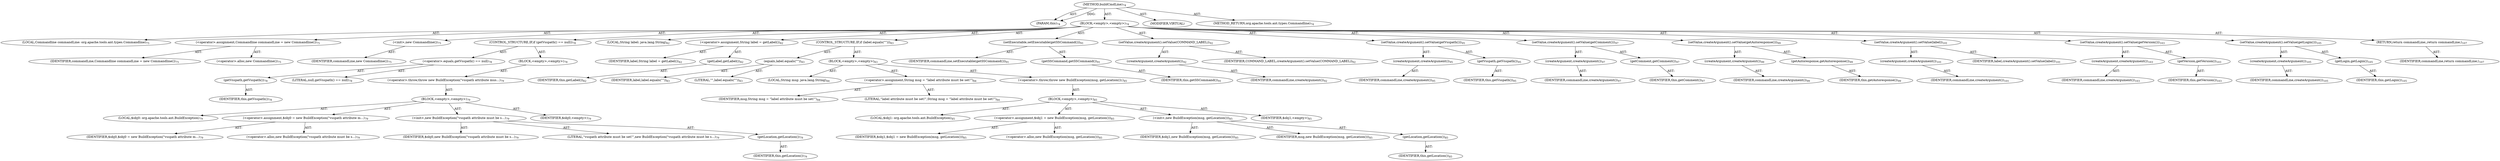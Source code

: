 digraph "buildCmdLine" {  
"111669149696" [label = <(METHOD,buildCmdLine)<SUB>74</SUB>> ]
"115964116992" [label = <(PARAM,this)<SUB>74</SUB>> ]
"25769803776" [label = <(BLOCK,&lt;empty&gt;,&lt;empty&gt;)<SUB>74</SUB>> ]
"94489280512" [label = <(LOCAL,Commandline commandLine: org.apache.tools.ant.types.Commandline)<SUB>75</SUB>> ]
"30064771072" [label = <(&lt;operator&gt;.assignment,Commandline commandLine = new Commandline())<SUB>75</SUB>> ]
"68719476746" [label = <(IDENTIFIER,commandLine,Commandline commandLine = new Commandline())<SUB>75</SUB>> ]
"30064771073" [label = <(&lt;operator&gt;.alloc,new Commandline())<SUB>75</SUB>> ]
"30064771074" [label = <(&lt;init&gt;,new Commandline())<SUB>75</SUB>> ]
"68719476747" [label = <(IDENTIFIER,commandLine,new Commandline())<SUB>75</SUB>> ]
"47244640256" [label = <(CONTROL_STRUCTURE,IF,if (getVsspath() == null))<SUB>78</SUB>> ]
"30064771075" [label = <(&lt;operator&gt;.equals,getVsspath() == null)<SUB>78</SUB>> ]
"30064771076" [label = <(getVsspath,getVsspath())<SUB>78</SUB>> ]
"68719476736" [label = <(IDENTIFIER,this,getVsspath())<SUB>78</SUB>> ]
"90194313216" [label = <(LITERAL,null,getVsspath() == null)<SUB>78</SUB>> ]
"25769803777" [label = <(BLOCK,&lt;empty&gt;,&lt;empty&gt;)<SUB>78</SUB>> ]
"30064771077" [label = <(&lt;operator&gt;.throw,throw new BuildException(&quot;vsspath attribute mus...)<SUB>79</SUB>> ]
"25769803778" [label = <(BLOCK,&lt;empty&gt;,&lt;empty&gt;)<SUB>79</SUB>> ]
"94489280513" [label = <(LOCAL,$obj0: org.apache.tools.ant.BuildException)<SUB>79</SUB>> ]
"30064771078" [label = <(&lt;operator&gt;.assignment,$obj0 = new BuildException(&quot;vsspath attribute m...)<SUB>79</SUB>> ]
"68719476748" [label = <(IDENTIFIER,$obj0,$obj0 = new BuildException(&quot;vsspath attribute m...)<SUB>79</SUB>> ]
"30064771079" [label = <(&lt;operator&gt;.alloc,new BuildException(&quot;vsspath attribute must be s...)<SUB>79</SUB>> ]
"30064771080" [label = <(&lt;init&gt;,new BuildException(&quot;vsspath attribute must be s...)<SUB>79</SUB>> ]
"68719476749" [label = <(IDENTIFIER,$obj0,new BuildException(&quot;vsspath attribute must be s...)<SUB>79</SUB>> ]
"90194313217" [label = <(LITERAL,&quot;vsspath attribute must be set!&quot;,new BuildException(&quot;vsspath attribute must be s...)<SUB>79</SUB>> ]
"30064771081" [label = <(getLocation,getLocation())<SUB>79</SUB>> ]
"68719476737" [label = <(IDENTIFIER,this,getLocation())<SUB>79</SUB>> ]
"68719476750" [label = <(IDENTIFIER,$obj0,&lt;empty&gt;)<SUB>79</SUB>> ]
"94489280514" [label = <(LOCAL,String label: java.lang.String)<SUB>82</SUB>> ]
"30064771082" [label = <(&lt;operator&gt;.assignment,String label = getLabel())<SUB>82</SUB>> ]
"68719476751" [label = <(IDENTIFIER,label,String label = getLabel())<SUB>82</SUB>> ]
"30064771083" [label = <(getLabel,getLabel())<SUB>82</SUB>> ]
"68719476738" [label = <(IDENTIFIER,this,getLabel())<SUB>82</SUB>> ]
"47244640257" [label = <(CONTROL_STRUCTURE,IF,if (label.equals(&quot;&quot;)))<SUB>83</SUB>> ]
"30064771084" [label = <(equals,label.equals(&quot;&quot;))<SUB>83</SUB>> ]
"68719476752" [label = <(IDENTIFIER,label,label.equals(&quot;&quot;))<SUB>83</SUB>> ]
"90194313218" [label = <(LITERAL,&quot;&quot;,label.equals(&quot;&quot;))<SUB>83</SUB>> ]
"25769803779" [label = <(BLOCK,&lt;empty&gt;,&lt;empty&gt;)<SUB>83</SUB>> ]
"94489280515" [label = <(LOCAL,String msg: java.lang.String)<SUB>84</SUB>> ]
"30064771085" [label = <(&lt;operator&gt;.assignment,String msg = &quot;label attribute must be set!&quot;)<SUB>84</SUB>> ]
"68719476753" [label = <(IDENTIFIER,msg,String msg = &quot;label attribute must be set!&quot;)<SUB>84</SUB>> ]
"90194313219" [label = <(LITERAL,&quot;label attribute must be set!&quot;,String msg = &quot;label attribute must be set!&quot;)<SUB>84</SUB>> ]
"30064771086" [label = <(&lt;operator&gt;.throw,throw new BuildException(msg, getLocation());)<SUB>85</SUB>> ]
"25769803780" [label = <(BLOCK,&lt;empty&gt;,&lt;empty&gt;)<SUB>85</SUB>> ]
"94489280516" [label = <(LOCAL,$obj1: org.apache.tools.ant.BuildException)<SUB>85</SUB>> ]
"30064771087" [label = <(&lt;operator&gt;.assignment,$obj1 = new BuildException(msg, getLocation()))<SUB>85</SUB>> ]
"68719476754" [label = <(IDENTIFIER,$obj1,$obj1 = new BuildException(msg, getLocation()))<SUB>85</SUB>> ]
"30064771088" [label = <(&lt;operator&gt;.alloc,new BuildException(msg, getLocation()))<SUB>85</SUB>> ]
"30064771089" [label = <(&lt;init&gt;,new BuildException(msg, getLocation()))<SUB>85</SUB>> ]
"68719476755" [label = <(IDENTIFIER,$obj1,new BuildException(msg, getLocation()))<SUB>85</SUB>> ]
"68719476756" [label = <(IDENTIFIER,msg,new BuildException(msg, getLocation()))<SUB>85</SUB>> ]
"30064771090" [label = <(getLocation,getLocation())<SUB>85</SUB>> ]
"68719476739" [label = <(IDENTIFIER,this,getLocation())<SUB>85</SUB>> ]
"68719476757" [label = <(IDENTIFIER,$obj1,&lt;empty&gt;)<SUB>85</SUB>> ]
"30064771091" [label = <(setExecutable,setExecutable(getSSCommand()))<SUB>91</SUB>> ]
"68719476758" [label = <(IDENTIFIER,commandLine,setExecutable(getSSCommand()))<SUB>91</SUB>> ]
"30064771092" [label = <(getSSCommand,getSSCommand())<SUB>91</SUB>> ]
"68719476740" [label = <(IDENTIFIER,this,getSSCommand())<SUB>91</SUB>> ]
"30064771093" [label = <(setValue,createArgument().setValue(COMMAND_LABEL))<SUB>92</SUB>> ]
"30064771094" [label = <(createArgument,createArgument())<SUB>92</SUB>> ]
"68719476759" [label = <(IDENTIFIER,commandLine,createArgument())<SUB>92</SUB>> ]
"68719476760" [label = <(IDENTIFIER,COMMAND_LABEL,createArgument().setValue(COMMAND_LABEL))<SUB>92</SUB>> ]
"30064771095" [label = <(setValue,createArgument().setValue(getVsspath()))<SUB>95</SUB>> ]
"30064771096" [label = <(createArgument,createArgument())<SUB>95</SUB>> ]
"68719476761" [label = <(IDENTIFIER,commandLine,createArgument())<SUB>95</SUB>> ]
"30064771097" [label = <(getVsspath,getVsspath())<SUB>95</SUB>> ]
"68719476741" [label = <(IDENTIFIER,this,getVsspath())<SUB>95</SUB>> ]
"30064771098" [label = <(setValue,createArgument().setValue(getComment()))<SUB>97</SUB>> ]
"30064771099" [label = <(createArgument,createArgument())<SUB>97</SUB>> ]
"68719476762" [label = <(IDENTIFIER,commandLine,createArgument())<SUB>97</SUB>> ]
"30064771100" [label = <(getComment,getComment())<SUB>97</SUB>> ]
"68719476742" [label = <(IDENTIFIER,this,getComment())<SUB>97</SUB>> ]
"30064771101" [label = <(setValue,createArgument().setValue(getAutoresponse()))<SUB>99</SUB>> ]
"30064771102" [label = <(createArgument,createArgument())<SUB>99</SUB>> ]
"68719476763" [label = <(IDENTIFIER,commandLine,createArgument())<SUB>99</SUB>> ]
"30064771103" [label = <(getAutoresponse,getAutoresponse())<SUB>99</SUB>> ]
"68719476743" [label = <(IDENTIFIER,this,getAutoresponse())<SUB>99</SUB>> ]
"30064771104" [label = <(setValue,createArgument().setValue(label))<SUB>101</SUB>> ]
"30064771105" [label = <(createArgument,createArgument())<SUB>101</SUB>> ]
"68719476764" [label = <(IDENTIFIER,commandLine,createArgument())<SUB>101</SUB>> ]
"68719476765" [label = <(IDENTIFIER,label,createArgument().setValue(label))<SUB>101</SUB>> ]
"30064771106" [label = <(setValue,createArgument().setValue(getVersion()))<SUB>103</SUB>> ]
"30064771107" [label = <(createArgument,createArgument())<SUB>103</SUB>> ]
"68719476766" [label = <(IDENTIFIER,commandLine,createArgument())<SUB>103</SUB>> ]
"30064771108" [label = <(getVersion,getVersion())<SUB>103</SUB>> ]
"68719476744" [label = <(IDENTIFIER,this,getVersion())<SUB>103</SUB>> ]
"30064771109" [label = <(setValue,createArgument().setValue(getLogin()))<SUB>105</SUB>> ]
"30064771110" [label = <(createArgument,createArgument())<SUB>105</SUB>> ]
"68719476767" [label = <(IDENTIFIER,commandLine,createArgument())<SUB>105</SUB>> ]
"30064771111" [label = <(getLogin,getLogin())<SUB>105</SUB>> ]
"68719476745" [label = <(IDENTIFIER,this,getLogin())<SUB>105</SUB>> ]
"146028888064" [label = <(RETURN,return commandLine;,return commandLine;)<SUB>107</SUB>> ]
"68719476768" [label = <(IDENTIFIER,commandLine,return commandLine;)<SUB>107</SUB>> ]
"133143986176" [label = <(MODIFIER,VIRTUAL)> ]
"128849018880" [label = <(METHOD_RETURN,org.apache.tools.ant.types.Commandline)<SUB>74</SUB>> ]
  "111669149696" -> "115964116992"  [ label = "AST: "] 
  "111669149696" -> "25769803776"  [ label = "AST: "] 
  "111669149696" -> "133143986176"  [ label = "AST: "] 
  "111669149696" -> "128849018880"  [ label = "AST: "] 
  "25769803776" -> "94489280512"  [ label = "AST: "] 
  "25769803776" -> "30064771072"  [ label = "AST: "] 
  "25769803776" -> "30064771074"  [ label = "AST: "] 
  "25769803776" -> "47244640256"  [ label = "AST: "] 
  "25769803776" -> "94489280514"  [ label = "AST: "] 
  "25769803776" -> "30064771082"  [ label = "AST: "] 
  "25769803776" -> "47244640257"  [ label = "AST: "] 
  "25769803776" -> "30064771091"  [ label = "AST: "] 
  "25769803776" -> "30064771093"  [ label = "AST: "] 
  "25769803776" -> "30064771095"  [ label = "AST: "] 
  "25769803776" -> "30064771098"  [ label = "AST: "] 
  "25769803776" -> "30064771101"  [ label = "AST: "] 
  "25769803776" -> "30064771104"  [ label = "AST: "] 
  "25769803776" -> "30064771106"  [ label = "AST: "] 
  "25769803776" -> "30064771109"  [ label = "AST: "] 
  "25769803776" -> "146028888064"  [ label = "AST: "] 
  "30064771072" -> "68719476746"  [ label = "AST: "] 
  "30064771072" -> "30064771073"  [ label = "AST: "] 
  "30064771074" -> "68719476747"  [ label = "AST: "] 
  "47244640256" -> "30064771075"  [ label = "AST: "] 
  "47244640256" -> "25769803777"  [ label = "AST: "] 
  "30064771075" -> "30064771076"  [ label = "AST: "] 
  "30064771075" -> "90194313216"  [ label = "AST: "] 
  "30064771076" -> "68719476736"  [ label = "AST: "] 
  "25769803777" -> "30064771077"  [ label = "AST: "] 
  "30064771077" -> "25769803778"  [ label = "AST: "] 
  "25769803778" -> "94489280513"  [ label = "AST: "] 
  "25769803778" -> "30064771078"  [ label = "AST: "] 
  "25769803778" -> "30064771080"  [ label = "AST: "] 
  "25769803778" -> "68719476750"  [ label = "AST: "] 
  "30064771078" -> "68719476748"  [ label = "AST: "] 
  "30064771078" -> "30064771079"  [ label = "AST: "] 
  "30064771080" -> "68719476749"  [ label = "AST: "] 
  "30064771080" -> "90194313217"  [ label = "AST: "] 
  "30064771080" -> "30064771081"  [ label = "AST: "] 
  "30064771081" -> "68719476737"  [ label = "AST: "] 
  "30064771082" -> "68719476751"  [ label = "AST: "] 
  "30064771082" -> "30064771083"  [ label = "AST: "] 
  "30064771083" -> "68719476738"  [ label = "AST: "] 
  "47244640257" -> "30064771084"  [ label = "AST: "] 
  "47244640257" -> "25769803779"  [ label = "AST: "] 
  "30064771084" -> "68719476752"  [ label = "AST: "] 
  "30064771084" -> "90194313218"  [ label = "AST: "] 
  "25769803779" -> "94489280515"  [ label = "AST: "] 
  "25769803779" -> "30064771085"  [ label = "AST: "] 
  "25769803779" -> "30064771086"  [ label = "AST: "] 
  "30064771085" -> "68719476753"  [ label = "AST: "] 
  "30064771085" -> "90194313219"  [ label = "AST: "] 
  "30064771086" -> "25769803780"  [ label = "AST: "] 
  "25769803780" -> "94489280516"  [ label = "AST: "] 
  "25769803780" -> "30064771087"  [ label = "AST: "] 
  "25769803780" -> "30064771089"  [ label = "AST: "] 
  "25769803780" -> "68719476757"  [ label = "AST: "] 
  "30064771087" -> "68719476754"  [ label = "AST: "] 
  "30064771087" -> "30064771088"  [ label = "AST: "] 
  "30064771089" -> "68719476755"  [ label = "AST: "] 
  "30064771089" -> "68719476756"  [ label = "AST: "] 
  "30064771089" -> "30064771090"  [ label = "AST: "] 
  "30064771090" -> "68719476739"  [ label = "AST: "] 
  "30064771091" -> "68719476758"  [ label = "AST: "] 
  "30064771091" -> "30064771092"  [ label = "AST: "] 
  "30064771092" -> "68719476740"  [ label = "AST: "] 
  "30064771093" -> "30064771094"  [ label = "AST: "] 
  "30064771093" -> "68719476760"  [ label = "AST: "] 
  "30064771094" -> "68719476759"  [ label = "AST: "] 
  "30064771095" -> "30064771096"  [ label = "AST: "] 
  "30064771095" -> "30064771097"  [ label = "AST: "] 
  "30064771096" -> "68719476761"  [ label = "AST: "] 
  "30064771097" -> "68719476741"  [ label = "AST: "] 
  "30064771098" -> "30064771099"  [ label = "AST: "] 
  "30064771098" -> "30064771100"  [ label = "AST: "] 
  "30064771099" -> "68719476762"  [ label = "AST: "] 
  "30064771100" -> "68719476742"  [ label = "AST: "] 
  "30064771101" -> "30064771102"  [ label = "AST: "] 
  "30064771101" -> "30064771103"  [ label = "AST: "] 
  "30064771102" -> "68719476763"  [ label = "AST: "] 
  "30064771103" -> "68719476743"  [ label = "AST: "] 
  "30064771104" -> "30064771105"  [ label = "AST: "] 
  "30064771104" -> "68719476765"  [ label = "AST: "] 
  "30064771105" -> "68719476764"  [ label = "AST: "] 
  "30064771106" -> "30064771107"  [ label = "AST: "] 
  "30064771106" -> "30064771108"  [ label = "AST: "] 
  "30064771107" -> "68719476766"  [ label = "AST: "] 
  "30064771108" -> "68719476744"  [ label = "AST: "] 
  "30064771109" -> "30064771110"  [ label = "AST: "] 
  "30064771109" -> "30064771111"  [ label = "AST: "] 
  "30064771110" -> "68719476767"  [ label = "AST: "] 
  "30064771111" -> "68719476745"  [ label = "AST: "] 
  "146028888064" -> "68719476768"  [ label = "AST: "] 
  "111669149696" -> "115964116992"  [ label = "DDG: "] 
}
